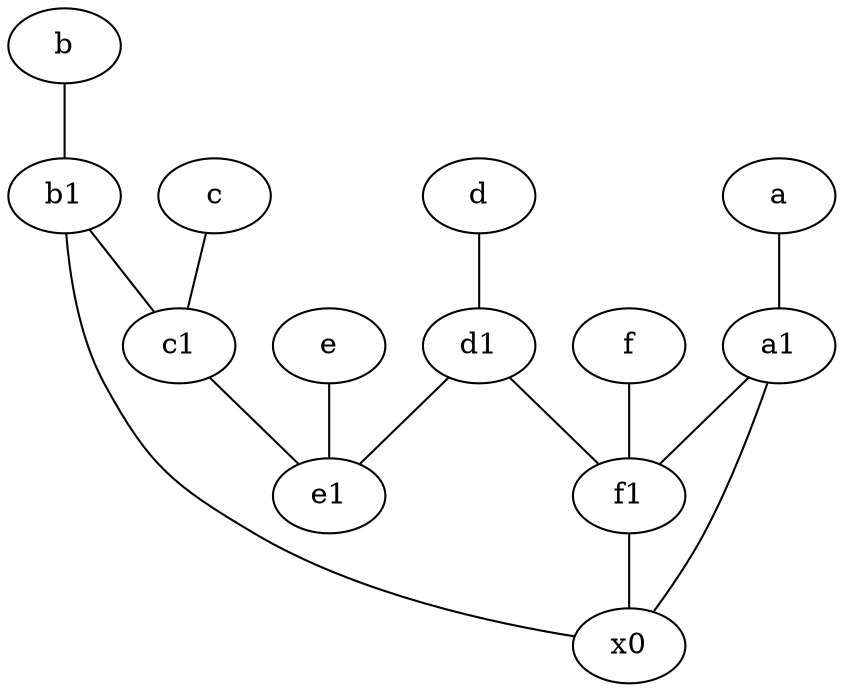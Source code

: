 graph {
	node [labelfontsize=50]
	c1 [labelfontsize=50 pos="4.5,3!"]
	e1 [labelfontsize=50 pos="7,7!"]
	d1 [labelfontsize=50 pos="3,5!"]
	b1 [labelfontsize=50 pos="9,4!"]
	f1 [labelfontsize=50 pos="3,8!"]
	b [labelfontsize=50 pos="10,4!"]
	c [labelfontsize=50 pos="4.5,2!"]
	d [labelfontsize=50 pos="2,5!"]
	f [labelfontsize=50 pos="3,9!"]
	e [labelfontsize=50 pos="7,9!"]
	a1 [labelfontsize=50 pos="8,3!"]
	a [labelfontsize=50 pos="8,2!"]
	x0 [labelfontsize=50]
	f1 -- x0
	b1 -- x0
	d1 -- f1
	d1 -- e1
	d -- d1
	c -- c1
	b -- b1
	a1 -- f1
	c1 -- e1
	a -- a1
	e -- e1
	b1 -- c1
	a1 -- x0
	f -- f1
}
